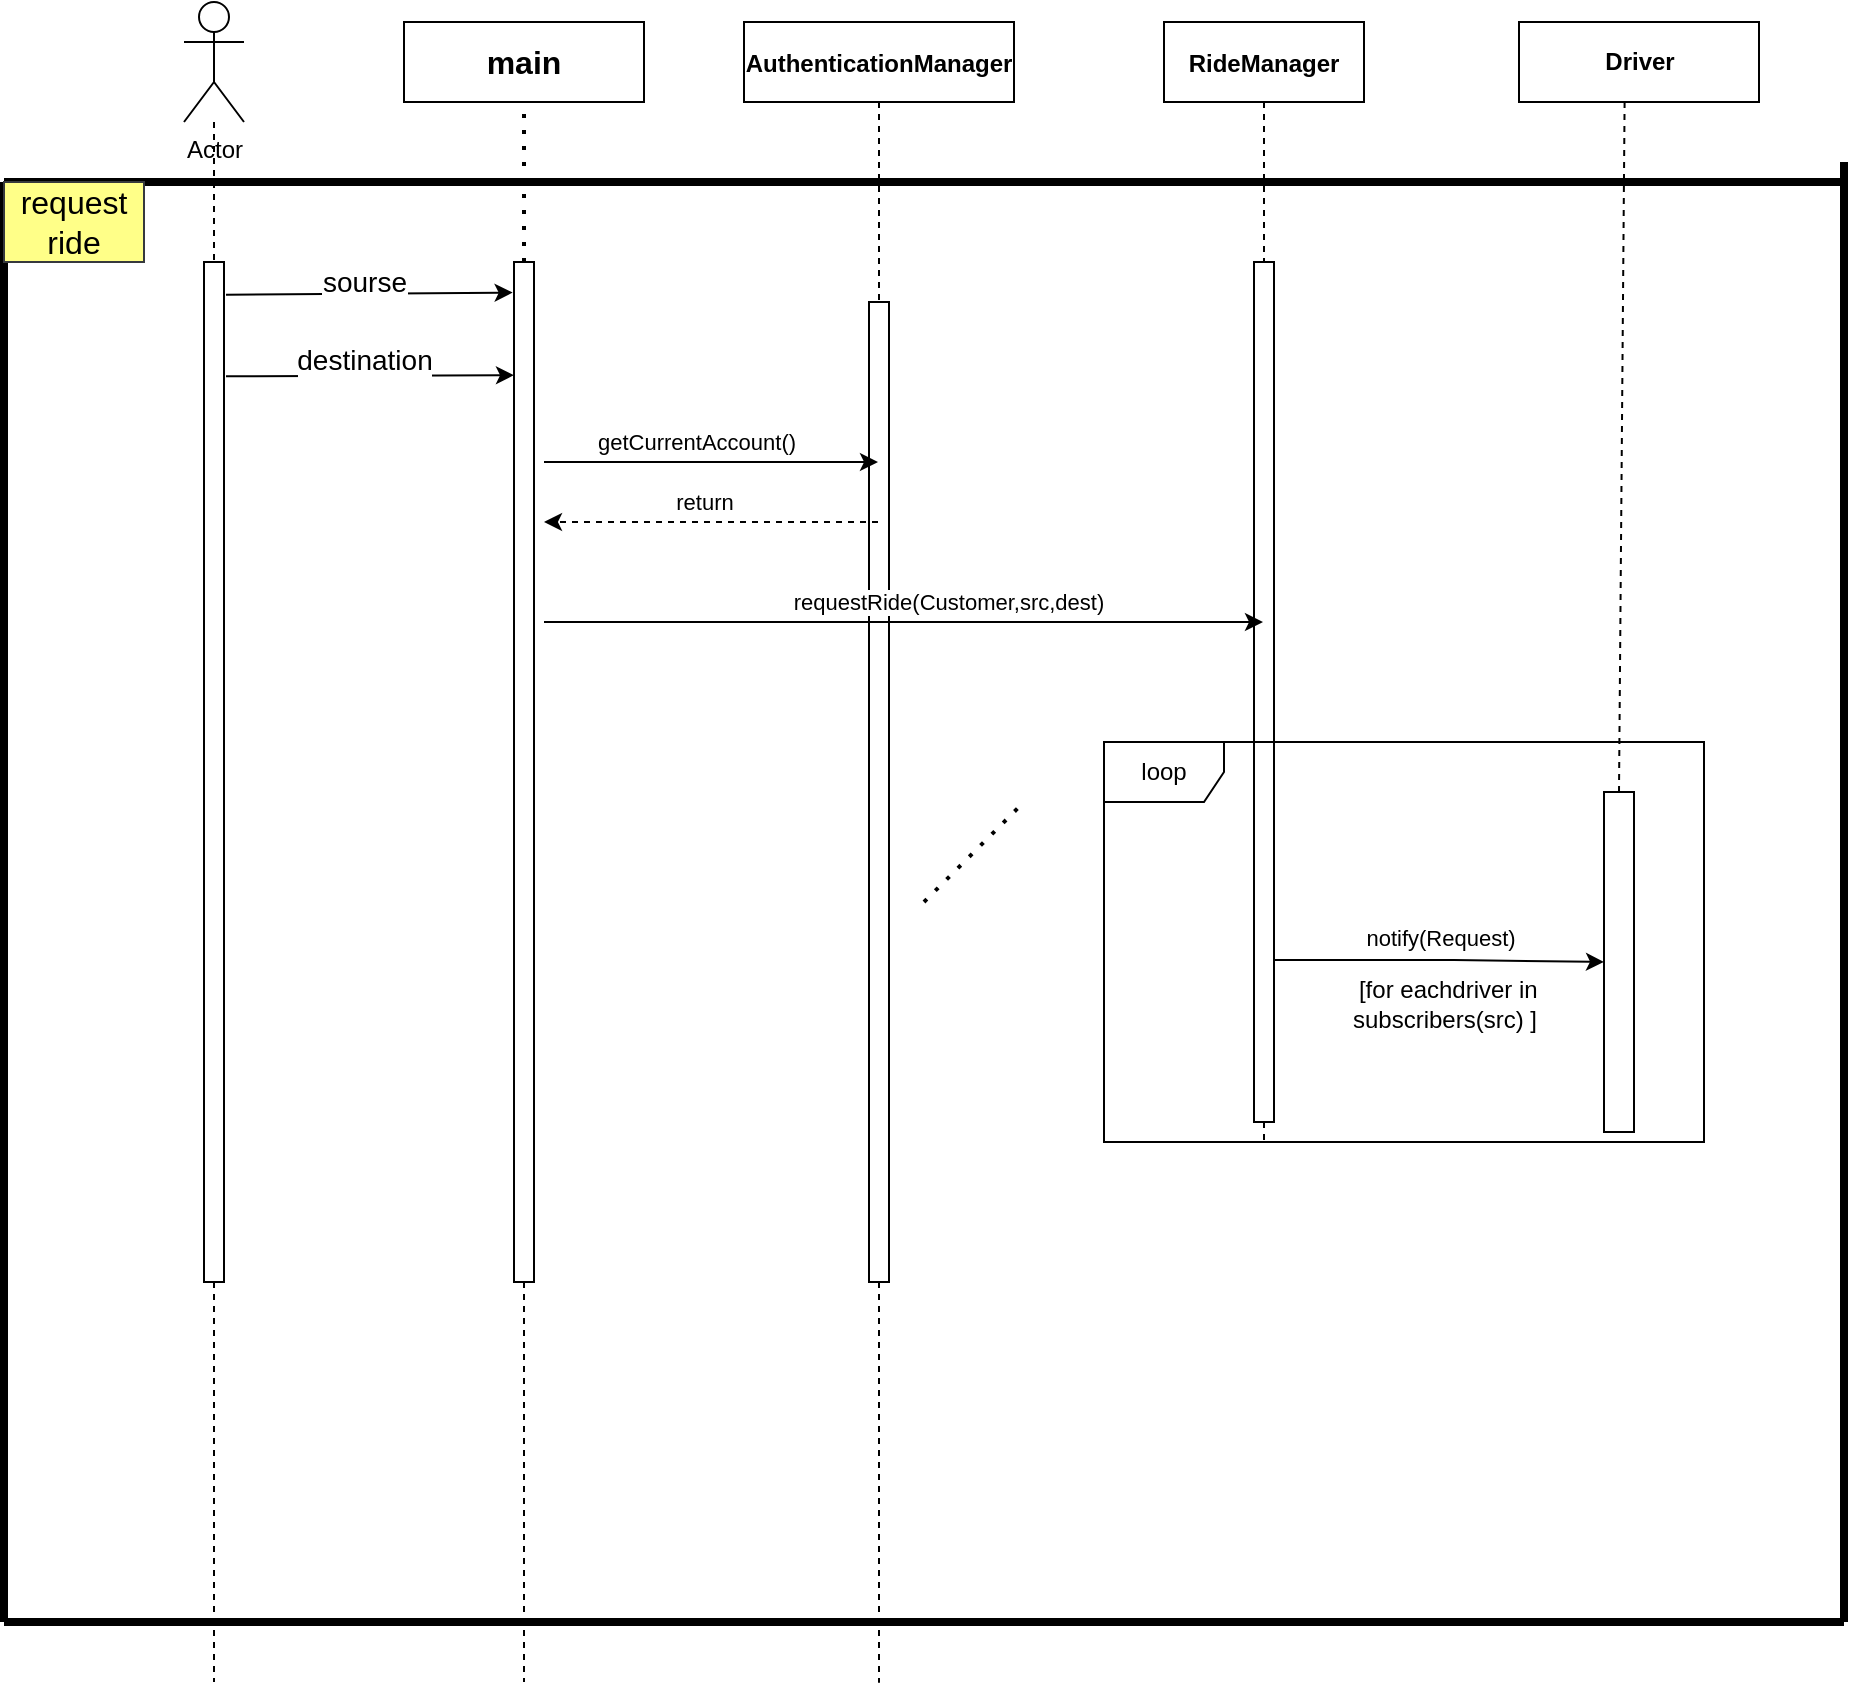 <mxfile version="15.7.3" type="device"><diagram id="kgpKYQtTHZ0yAKxKKP6v" name="Page-1"><mxGraphModel dx="2966" dy="1854" grid="1" gridSize="10" guides="1" tooltips="1" connect="1" arrows="1" fold="1" page="1" pageScale="1" pageWidth="850" pageHeight="1100" math="0" shadow="0"><root><mxCell id="0"/><mxCell id="1" parent="0"/><mxCell id="3nuBFxr9cyL0pnOWT2aG-1" value="AuthenticationManager" style="shape=umlLifeline;perimeter=lifelinePerimeter;container=1;collapsible=0;recursiveResize=0;rounded=0;shadow=0;strokeWidth=1;fontStyle=1" parent="1" vertex="1"><mxGeometry x="600" y="90" width="135" height="630" as="geometry"/></mxCell><mxCell id="3nuBFxr9cyL0pnOWT2aG-2" value="" style="points=[];perimeter=orthogonalPerimeter;rounded=0;shadow=0;strokeWidth=1;" parent="3nuBFxr9cyL0pnOWT2aG-1" vertex="1"><mxGeometry x="62.5" y="140" width="10" height="490" as="geometry"/></mxCell><mxCell id="3nuBFxr9cyL0pnOWT2aG-5" value="RideManager" style="shape=umlLifeline;perimeter=lifelinePerimeter;container=1;collapsible=0;recursiveResize=0;rounded=0;shadow=0;strokeWidth=1;fontStyle=1" parent="1" vertex="1"><mxGeometry x="810" y="90" width="100" height="560" as="geometry"/></mxCell><mxCell id="3nuBFxr9cyL0pnOWT2aG-6" value="" style="points=[];perimeter=orthogonalPerimeter;rounded=0;shadow=0;strokeWidth=1;" parent="3nuBFxr9cyL0pnOWT2aG-5" vertex="1"><mxGeometry x="45" y="120" width="10" height="430" as="geometry"/></mxCell><mxCell id="jFpeoZALc5rTFYH_6e7i-7" value="" style="edgeStyle=orthogonalEdgeStyle;rounded=0;orthogonalLoop=1;jettySize=auto;html=1;endArrow=none;endFill=0;dashed=1;" parent="1" source="jFpeoZALc5rTFYH_6e7i-1" target="jFpeoZALc5rTFYH_6e7i-4" edge="1"><mxGeometry relative="1" as="geometry"/></mxCell><mxCell id="jFpeoZALc5rTFYH_6e7i-1" value="Actor" style="shape=umlActor;verticalLabelPosition=bottom;verticalAlign=top;html=1;outlineConnect=0;fillColor=none;" parent="1" vertex="1"><mxGeometry x="320" y="80" width="30" height="60" as="geometry"/></mxCell><mxCell id="WfdPSVvUe5cUKdzsi_RD-31" style="edgeStyle=orthogonalEdgeStyle;rounded=0;orthogonalLoop=1;jettySize=auto;html=1;strokeWidth=1;dashed=1;endArrow=none;endFill=0;" edge="1" parent="1" source="jFpeoZALc5rTFYH_6e7i-4"><mxGeometry relative="1" as="geometry"><mxPoint x="335" y="920" as="targetPoint"/></mxGeometry></mxCell><mxCell id="jFpeoZALc5rTFYH_6e7i-4" value="" style="rounded=0;whiteSpace=wrap;html=1;" parent="1" vertex="1"><mxGeometry x="330" y="210" width="10" height="510" as="geometry"/></mxCell><mxCell id="jFpeoZALc5rTFYH_6e7i-9" value="" style="endArrow=none;html=1;rounded=0;fontSize=16;strokeWidth=4;" parent="1" edge="1"><mxGeometry width="50" height="50" relative="1" as="geometry"><mxPoint x="1150" y="170" as="sourcePoint"/><mxPoint x="230" y="170" as="targetPoint"/></mxGeometry></mxCell><mxCell id="jFpeoZALc5rTFYH_6e7i-10" value="" style="endArrow=none;html=1;rounded=0;fontSize=16;strokeWidth=4;" parent="1" edge="1"><mxGeometry width="50" height="50" relative="1" as="geometry"><mxPoint x="1150" y="890" as="sourcePoint"/><mxPoint x="1150" y="160" as="targetPoint"/></mxGeometry></mxCell><mxCell id="jFpeoZALc5rTFYH_6e7i-11" value="" style="endArrow=none;html=1;rounded=0;fontSize=16;strokeWidth=4;" parent="1" edge="1"><mxGeometry width="50" height="50" relative="1" as="geometry"><mxPoint x="230" y="890" as="sourcePoint"/><mxPoint x="230" y="170" as="targetPoint"/></mxGeometry></mxCell><mxCell id="jFpeoZALc5rTFYH_6e7i-12" value="" style="endArrow=none;html=1;rounded=0;fontSize=16;strokeWidth=4;" parent="1" edge="1"><mxGeometry width="50" height="50" relative="1" as="geometry"><mxPoint x="230" y="890" as="sourcePoint"/><mxPoint x="1150" y="890" as="targetPoint"/></mxGeometry></mxCell><mxCell id="jFpeoZALc5rTFYH_6e7i-14" value="request ride" style="whiteSpace=wrap;html=1;fontSize=16;fillColor=#ffff88;strokeColor=#36393d;" parent="1" vertex="1"><mxGeometry x="230" y="170" width="70" height="40" as="geometry"/></mxCell><mxCell id="jFpeoZALc5rTFYH_6e7i-15" value="&lt;b&gt;main&lt;/b&gt;" style="rounded=0;whiteSpace=wrap;html=1;fontSize=16;fillColor=none;" parent="1" vertex="1"><mxGeometry x="430" y="90" width="120" height="40" as="geometry"/></mxCell><mxCell id="jFpeoZALc5rTFYH_6e7i-16" value="" style="endArrow=none;dashed=1;html=1;dashPattern=1 3;strokeWidth=2;rounded=0;fontSize=16;entryX=0.5;entryY=1;entryDx=0;entryDy=0;" parent="1" target="jFpeoZALc5rTFYH_6e7i-15" edge="1"><mxGeometry width="50" height="50" relative="1" as="geometry"><mxPoint x="490" y="210" as="sourcePoint"/><mxPoint x="510" y="130" as="targetPoint"/></mxGeometry></mxCell><mxCell id="WfdPSVvUe5cUKdzsi_RD-32" style="edgeStyle=orthogonalEdgeStyle;rounded=0;orthogonalLoop=1;jettySize=auto;html=1;dashed=1;endArrow=none;endFill=0;strokeWidth=1;" edge="1" parent="1" source="jFpeoZALc5rTFYH_6e7i-17"><mxGeometry relative="1" as="geometry"><mxPoint x="490" y="920" as="targetPoint"/></mxGeometry></mxCell><mxCell id="jFpeoZALc5rTFYH_6e7i-17" value="" style="rounded=0;whiteSpace=wrap;html=1;fontSize=16;" parent="1" vertex="1"><mxGeometry x="485" y="210" width="10" height="510" as="geometry"/></mxCell><mxCell id="jFpeoZALc5rTFYH_6e7i-19" value="" style="endArrow=classic;html=1;rounded=0;fontSize=16;strokeWidth=1;exitX=1.1;exitY=0.032;exitDx=0;exitDy=0;exitPerimeter=0;entryX=-0.067;entryY=0.03;entryDx=0;entryDy=0;entryPerimeter=0;" parent="1" source="jFpeoZALc5rTFYH_6e7i-4" target="jFpeoZALc5rTFYH_6e7i-17" edge="1"><mxGeometry width="50" height="50" relative="1" as="geometry"><mxPoint x="340" y="270" as="sourcePoint"/><mxPoint x="390" y="220" as="targetPoint"/></mxGeometry></mxCell><mxCell id="jFpeoZALc5rTFYH_6e7i-20" value="sourse" style="edgeLabel;html=1;align=center;verticalAlign=middle;resizable=0;points=[];fontSize=14;" parent="jFpeoZALc5rTFYH_6e7i-19" vertex="1" connectable="0"><mxGeometry x="-0.307" relative="1" as="geometry"><mxPoint x="19" y="-6" as="offset"/></mxGeometry></mxCell><mxCell id="jFpeoZALc5rTFYH_6e7i-21" value="" style="endArrow=classic;html=1;rounded=0;fontSize=14;strokeWidth=1;exitX=1.1;exitY=0.112;exitDx=0;exitDy=0;exitPerimeter=0;entryX=0;entryY=0.111;entryDx=0;entryDy=0;entryPerimeter=0;" parent="1" source="jFpeoZALc5rTFYH_6e7i-4" target="jFpeoZALc5rTFYH_6e7i-17" edge="1"><mxGeometry width="50" height="50" relative="1" as="geometry"><mxPoint x="340" y="300" as="sourcePoint"/><mxPoint x="390" y="250" as="targetPoint"/></mxGeometry></mxCell><mxCell id="jFpeoZALc5rTFYH_6e7i-22" value="destination" style="edgeLabel;html=1;align=center;verticalAlign=middle;resizable=0;points=[];fontSize=14;" parent="jFpeoZALc5rTFYH_6e7i-21" vertex="1" connectable="0"><mxGeometry x="-0.171" y="4" relative="1" as="geometry"><mxPoint x="9" y="-4" as="offset"/></mxGeometry></mxCell><mxCell id="WfdPSVvUe5cUKdzsi_RD-2" value="" style="endArrow=classic;html=1;rounded=0;" edge="1" parent="1" target="3nuBFxr9cyL0pnOWT2aG-1"><mxGeometry width="50" height="50" relative="1" as="geometry"><mxPoint x="500" y="310" as="sourcePoint"/><mxPoint x="550" y="290" as="targetPoint"/></mxGeometry></mxCell><mxCell id="WfdPSVvUe5cUKdzsi_RD-3" value="getCurrentAccount()" style="edgeLabel;html=1;align=center;verticalAlign=middle;resizable=0;points=[];" vertex="1" connectable="0" parent="WfdPSVvUe5cUKdzsi_RD-2"><mxGeometry x="-0.096" y="-3" relative="1" as="geometry"><mxPoint y="-13" as="offset"/></mxGeometry></mxCell><mxCell id="WfdPSVvUe5cUKdzsi_RD-4" value="" style="endArrow=classic;html=1;rounded=0;dashed=1;" edge="1" parent="1" source="3nuBFxr9cyL0pnOWT2aG-1"><mxGeometry width="50" height="50" relative="1" as="geometry"><mxPoint x="550" y="390" as="sourcePoint"/><mxPoint x="500" y="340" as="targetPoint"/></mxGeometry></mxCell><mxCell id="WfdPSVvUe5cUKdzsi_RD-5" value="return" style="edgeLabel;html=1;align=center;verticalAlign=middle;resizable=0;points=[];" vertex="1" connectable="0" parent="WfdPSVvUe5cUKdzsi_RD-4"><mxGeometry x="-0.277" relative="1" as="geometry"><mxPoint x="-27" y="-10" as="offset"/></mxGeometry></mxCell><mxCell id="WfdPSVvUe5cUKdzsi_RD-6" value="" style="endArrow=classic;html=1;rounded=0;" edge="1" parent="1" target="3nuBFxr9cyL0pnOWT2aG-5"><mxGeometry width="50" height="50" relative="1" as="geometry"><mxPoint x="500" y="390" as="sourcePoint"/><mxPoint x="550" y="370" as="targetPoint"/></mxGeometry></mxCell><mxCell id="WfdPSVvUe5cUKdzsi_RD-7" value="requestRide(Customer,src,dest)" style="edgeLabel;html=1;align=center;verticalAlign=middle;resizable=0;points=[];" vertex="1" connectable="0" parent="WfdPSVvUe5cUKdzsi_RD-6"><mxGeometry x="0.122" y="-3" relative="1" as="geometry"><mxPoint y="-13" as="offset"/></mxGeometry></mxCell><mxCell id="WfdPSVvUe5cUKdzsi_RD-8" value="&lt;b&gt;Driver&lt;/b&gt;" style="rounded=0;whiteSpace=wrap;html=1;" vertex="1" parent="1"><mxGeometry x="987.5" y="90" width="120" height="40" as="geometry"/></mxCell><mxCell id="WfdPSVvUe5cUKdzsi_RD-9" value="" style="endArrow=none;dashed=1;html=1;strokeWidth=1;rounded=0;entryX=0.44;entryY=1;entryDx=0;entryDy=0;entryPerimeter=0;exitX=0.5;exitY=0;exitDx=0;exitDy=0;" edge="1" parent="1" source="WfdPSVvUe5cUKdzsi_RD-10" target="WfdPSVvUe5cUKdzsi_RD-8"><mxGeometry width="50" height="50" relative="1" as="geometry"><mxPoint x="1023" y="200" as="sourcePoint"/><mxPoint x="1050" y="130" as="targetPoint"/></mxGeometry></mxCell><mxCell id="WfdPSVvUe5cUKdzsi_RD-10" value="" style="rounded=0;whiteSpace=wrap;html=1;" vertex="1" parent="1"><mxGeometry x="1030" y="475" width="15" height="170" as="geometry"/></mxCell><mxCell id="WfdPSVvUe5cUKdzsi_RD-12" value="" style="endArrow=classic;html=1;rounded=0;strokeWidth=1;entryX=0;entryY=0.5;entryDx=0;entryDy=0;" edge="1" parent="1" target="WfdPSVvUe5cUKdzsi_RD-10"><mxGeometry width="50" height="50" relative="1" as="geometry"><mxPoint x="865" y="559" as="sourcePoint"/><mxPoint x="1015" y="559" as="targetPoint"/><Array as="points"><mxPoint x="955" y="559"/></Array></mxGeometry></mxCell><mxCell id="WfdPSVvUe5cUKdzsi_RD-15" value="notify(Request)" style="edgeLabel;html=1;align=center;verticalAlign=middle;resizable=0;points=[];" vertex="1" connectable="0" parent="WfdPSVvUe5cUKdzsi_RD-12"><mxGeometry x="-0.117" y="4" relative="1" as="geometry"><mxPoint x="10" y="-7" as="offset"/></mxGeometry></mxCell><mxCell id="WfdPSVvUe5cUKdzsi_RD-24" value="loop" style="shape=umlFrame;whiteSpace=wrap;html=1;" vertex="1" parent="1"><mxGeometry x="780" y="450" width="300" height="200" as="geometry"/></mxCell><mxCell id="WfdPSVvUe5cUKdzsi_RD-29" value="&amp;nbsp;[for eachdriver in&lt;br&gt;subscribers(src) ]" style="text;html=1;align=center;verticalAlign=middle;resizable=0;points=[];autosize=1;strokeColor=none;fillColor=none;" vertex="1" parent="1"><mxGeometry x="895" y="566" width="110" height="30" as="geometry"/></mxCell><mxCell id="WfdPSVvUe5cUKdzsi_RD-30" value="" style="endArrow=none;dashed=1;html=1;dashPattern=1 3;strokeWidth=2;rounded=0;" edge="1" parent="1"><mxGeometry width="50" height="50" relative="1" as="geometry"><mxPoint x="690" y="530" as="sourcePoint"/><mxPoint x="740" y="480" as="targetPoint"/></mxGeometry></mxCell><mxCell id="WfdPSVvUe5cUKdzsi_RD-33" style="edgeStyle=orthogonalEdgeStyle;rounded=0;orthogonalLoop=1;jettySize=auto;html=1;dashed=1;endArrow=none;endFill=0;strokeWidth=1;" edge="1" parent="1" source="3nuBFxr9cyL0pnOWT2aG-2"><mxGeometry relative="1" as="geometry"><mxPoint x="667.5" y="920.381" as="targetPoint"/></mxGeometry></mxCell></root></mxGraphModel></diagram></mxfile>
